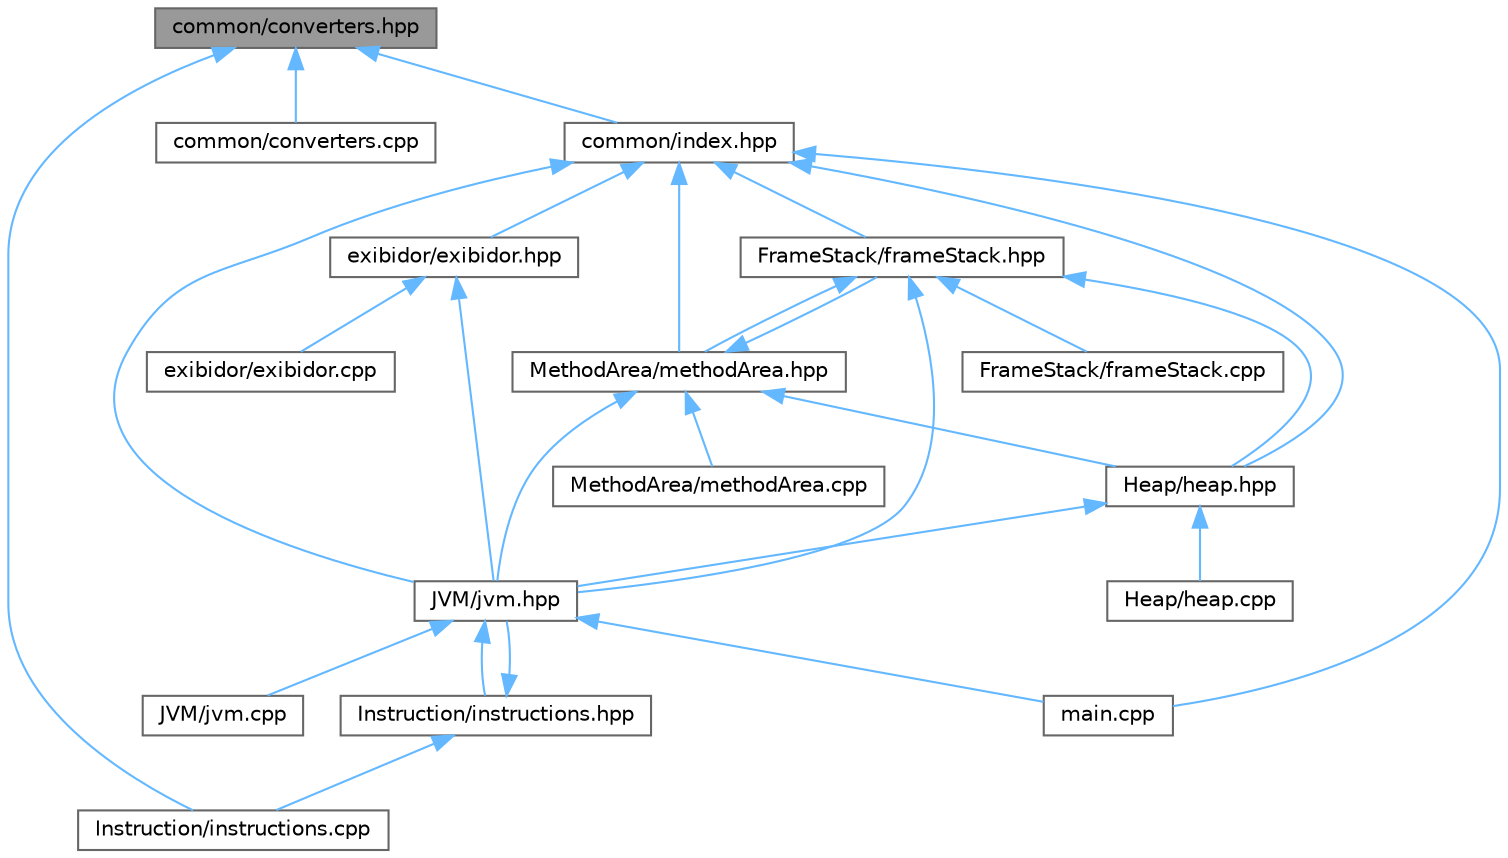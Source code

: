 digraph "common/converters.hpp"
{
 // LATEX_PDF_SIZE
  bgcolor="transparent";
  edge [fontname=Helvetica,fontsize=10,labelfontname=Helvetica,labelfontsize=10];
  node [fontname=Helvetica,fontsize=10,shape=box,height=0.2,width=0.4];
  Node1 [id="Node000001",label="common/converters.hpp",height=0.2,width=0.4,color="gray40", fillcolor="grey60", style="filled", fontcolor="black",tooltip=" "];
  Node1 -> Node2 [id="edge1_Node000001_Node000002",dir="back",color="steelblue1",style="solid",tooltip=" "];
  Node2 [id="Node000002",label="Instruction/instructions.cpp",height=0.2,width=0.4,color="grey40", fillcolor="white", style="filled",URL="$instructions_8cpp.html",tooltip=" "];
  Node1 -> Node3 [id="edge2_Node000001_Node000003",dir="back",color="steelblue1",style="solid",tooltip=" "];
  Node3 [id="Node000003",label="common/converters.cpp",height=0.2,width=0.4,color="grey40", fillcolor="white", style="filled",URL="$converters_8cpp.html",tooltip=" "];
  Node1 -> Node4 [id="edge3_Node000001_Node000004",dir="back",color="steelblue1",style="solid",tooltip=" "];
  Node4 [id="Node000004",label="common/index.hpp",height=0.2,width=0.4,color="grey40", fillcolor="white", style="filled",URL="$common_2index_8hpp.html",tooltip=" "];
  Node4 -> Node5 [id="edge4_Node000004_Node000005",dir="back",color="steelblue1",style="solid",tooltip=" "];
  Node5 [id="Node000005",label="FrameStack/frameStack.hpp",height=0.2,width=0.4,color="grey40", fillcolor="white", style="filled",URL="$frameStack_8hpp.html",tooltip=" "];
  Node5 -> Node6 [id="edge5_Node000005_Node000006",dir="back",color="steelblue1",style="solid",tooltip=" "];
  Node6 [id="Node000006",label="FrameStack/frameStack.cpp",height=0.2,width=0.4,color="grey40", fillcolor="white", style="filled",URL="$frameStack_8cpp.html",tooltip=" "];
  Node5 -> Node7 [id="edge6_Node000005_Node000007",dir="back",color="steelblue1",style="solid",tooltip=" "];
  Node7 [id="Node000007",label="Heap/heap.hpp",height=0.2,width=0.4,color="grey40", fillcolor="white", style="filled",URL="$heap_8hpp.html",tooltip=" "];
  Node7 -> Node8 [id="edge7_Node000007_Node000008",dir="back",color="steelblue1",style="solid",tooltip=" "];
  Node8 [id="Node000008",label="Heap/heap.cpp",height=0.2,width=0.4,color="grey40", fillcolor="white", style="filled",URL="$heap_8cpp.html",tooltip=" "];
  Node7 -> Node9 [id="edge8_Node000007_Node000009",dir="back",color="steelblue1",style="solid",tooltip=" "];
  Node9 [id="Node000009",label="JVM/jvm.hpp",height=0.2,width=0.4,color="grey40", fillcolor="white", style="filled",URL="$jvm_8hpp.html",tooltip=" "];
  Node9 -> Node10 [id="edge9_Node000009_Node000010",dir="back",color="steelblue1",style="solid",tooltip=" "];
  Node10 [id="Node000010",label="Instruction/instructions.hpp",height=0.2,width=0.4,color="grey40", fillcolor="white", style="filled",URL="$instructions_8hpp.html",tooltip=" "];
  Node10 -> Node2 [id="edge10_Node000010_Node000002",dir="back",color="steelblue1",style="solid",tooltip=" "];
  Node10 -> Node9 [id="edge11_Node000010_Node000009",dir="back",color="steelblue1",style="solid",tooltip=" "];
  Node9 -> Node11 [id="edge12_Node000009_Node000011",dir="back",color="steelblue1",style="solid",tooltip=" "];
  Node11 [id="Node000011",label="JVM/jvm.cpp",height=0.2,width=0.4,color="grey40", fillcolor="white", style="filled",URL="$jvm_8cpp.html",tooltip=" "];
  Node9 -> Node12 [id="edge13_Node000009_Node000012",dir="back",color="steelblue1",style="solid",tooltip=" "];
  Node12 [id="Node000012",label="main.cpp",height=0.2,width=0.4,color="grey40", fillcolor="white", style="filled",URL="$main_8cpp.html",tooltip=" "];
  Node5 -> Node9 [id="edge14_Node000005_Node000009",dir="back",color="steelblue1",style="solid",tooltip=" "];
  Node5 -> Node13 [id="edge15_Node000005_Node000013",dir="back",color="steelblue1",style="solid",tooltip=" "];
  Node13 [id="Node000013",label="MethodArea/methodArea.hpp",height=0.2,width=0.4,color="grey40", fillcolor="white", style="filled",URL="$methodArea_8hpp.html",tooltip=" "];
  Node13 -> Node5 [id="edge16_Node000013_Node000005",dir="back",color="steelblue1",style="solid",tooltip=" "];
  Node13 -> Node7 [id="edge17_Node000013_Node000007",dir="back",color="steelblue1",style="solid",tooltip=" "];
  Node13 -> Node9 [id="edge18_Node000013_Node000009",dir="back",color="steelblue1",style="solid",tooltip=" "];
  Node13 -> Node14 [id="edge19_Node000013_Node000014",dir="back",color="steelblue1",style="solid",tooltip=" "];
  Node14 [id="Node000014",label="MethodArea/methodArea.cpp",height=0.2,width=0.4,color="grey40", fillcolor="white", style="filled",URL="$methodArea_8cpp.html",tooltip=" "];
  Node4 -> Node7 [id="edge20_Node000004_Node000007",dir="back",color="steelblue1",style="solid",tooltip=" "];
  Node4 -> Node9 [id="edge21_Node000004_Node000009",dir="back",color="steelblue1",style="solid",tooltip=" "];
  Node4 -> Node13 [id="edge22_Node000004_Node000013",dir="back",color="steelblue1",style="solid",tooltip=" "];
  Node4 -> Node15 [id="edge23_Node000004_Node000015",dir="back",color="steelblue1",style="solid",tooltip=" "];
  Node15 [id="Node000015",label="exibidor/exibidor.hpp",height=0.2,width=0.4,color="grey40", fillcolor="white", style="filled",URL="$exibidor_8hpp.html",tooltip=" "];
  Node15 -> Node9 [id="edge24_Node000015_Node000009",dir="back",color="steelblue1",style="solid",tooltip=" "];
  Node15 -> Node16 [id="edge25_Node000015_Node000016",dir="back",color="steelblue1",style="solid",tooltip=" "];
  Node16 [id="Node000016",label="exibidor/exibidor.cpp",height=0.2,width=0.4,color="grey40", fillcolor="white", style="filled",URL="$exibidor_8cpp.html",tooltip=" "];
  Node4 -> Node12 [id="edge26_Node000004_Node000012",dir="back",color="steelblue1",style="solid",tooltip=" "];
}

